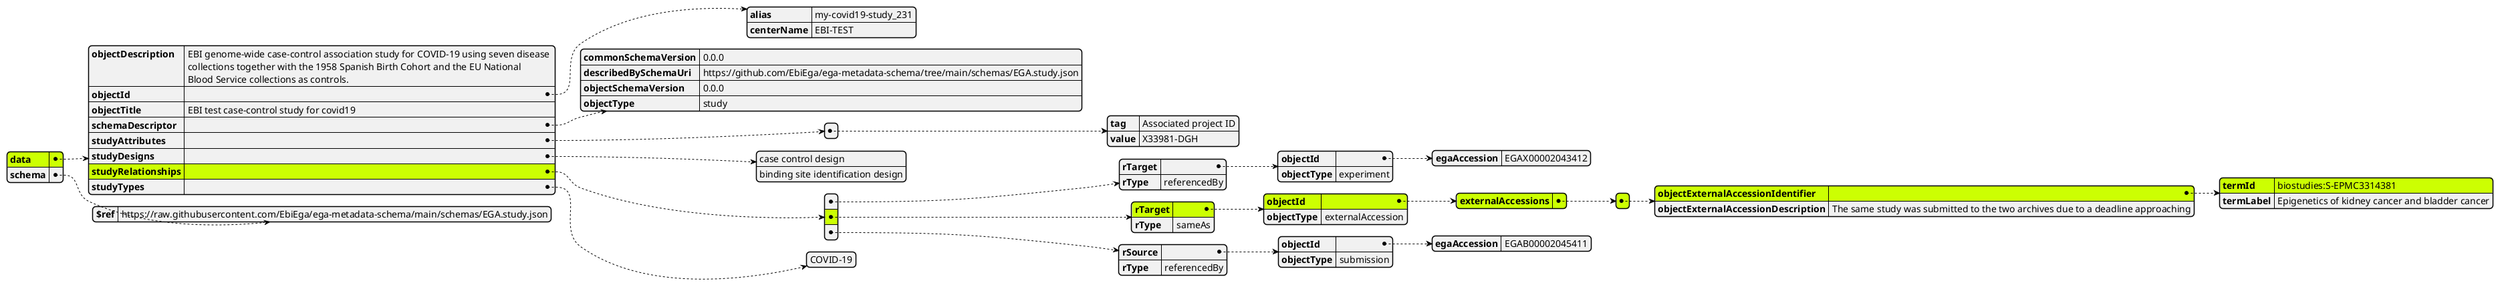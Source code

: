 @startjson
#highlight "data" / "studyRelationships" / "1" / "rTarget" / "objectId" / "externalAccessions" / "0" / "objectExternalAccessionIdentifier" / "termId"
#highlight "data"
#highlight "data" / "studyRelationships"
#highlight "data" / "studyRelationships" / "1"
#highlight "data" / "studyRelationships" / "1" / "rTarget"
#highlight "data" / "studyRelationships" / "1" / "rTarget" / "objectId"
#highlight "data" / "studyRelationships" / "1" / "rTarget" / "objectId" / "externalAccessions"
#highlight "data" / "studyRelationships" / "1" / "rTarget" / "objectId" / "externalAccessions" / "0"
#highlight "data" / "studyRelationships" / "1" / "rTarget" / "objectId" / "externalAccessions" / "0" / "objectExternalAccessionIdentifier"

{
    "data": {
        "objectDescription": "EBI genome-wide case-control association study for COVID-19 using seven disease \\ncollections together with the 1958 Spanish Birth Cohort and the EU National \\nBlood Service collections as controls.",
        "objectId": {
            "alias": "my-covid19-study_231",
            "centerName": "EBI-TEST"
        },
        "objectTitle": "EBI test case-control study for covid19",
        "schemaDescriptor": {
            "commonSchemaVersion": "0.0.0",
            "describedBySchemaUri": "https://github.com/EbiEga/ega-metadata-schema/tree/main/schemas/EGA.study.json",
            "objectSchemaVersion": "0.0.0",
            "objectType": "study"
        },
        "studyAttributes": [
            {
                "tag": "Associated project ID",
                "value": "X33981-DGH"
            }
        ],
        "studyDesigns": [
            "case control design",
            "binding site identification design"
        ],
        "studyRelationships": [
            {
                "rTarget": {
                    "objectId": {
                        "egaAccession": "EGAX00002043412"
                    },
                    "objectType": "experiment"
                },
                "rType": "referencedBy"
            },
            {
                "rTarget": {
                    "objectId": {
                        "externalAccessions": [
                            {
                                "objectExternalAccessionIdentifier": {
                                    "termId": "biostudies:S-EPMC3314381",
                                    "termLabel": "Epigenetics of kidney cancer and bladder cancer"
                                },
                                "objectExternalAccessionDescription": "The same study was submitted to the two archives due to a deadline approaching"
                            }
                        ]
                    },
                    "objectType": "externalAccession"
                },
                "rType": "sameAs"
            },
            {
                "rSource": {
                    "objectId": {
                        "egaAccession": "EGAB00002045411"
                    },
                    "objectType": "submission"
                },
                "rType": "referencedBy"
            }
        ],
        "studyTypes": [
            "COVID-19"
        ]
    },
    "schema": {
        "$ref": "https://raw.githubusercontent.com/EbiEga/ega-metadata-schema/main/schemas/EGA.study.json"
    }
}
@endjson
